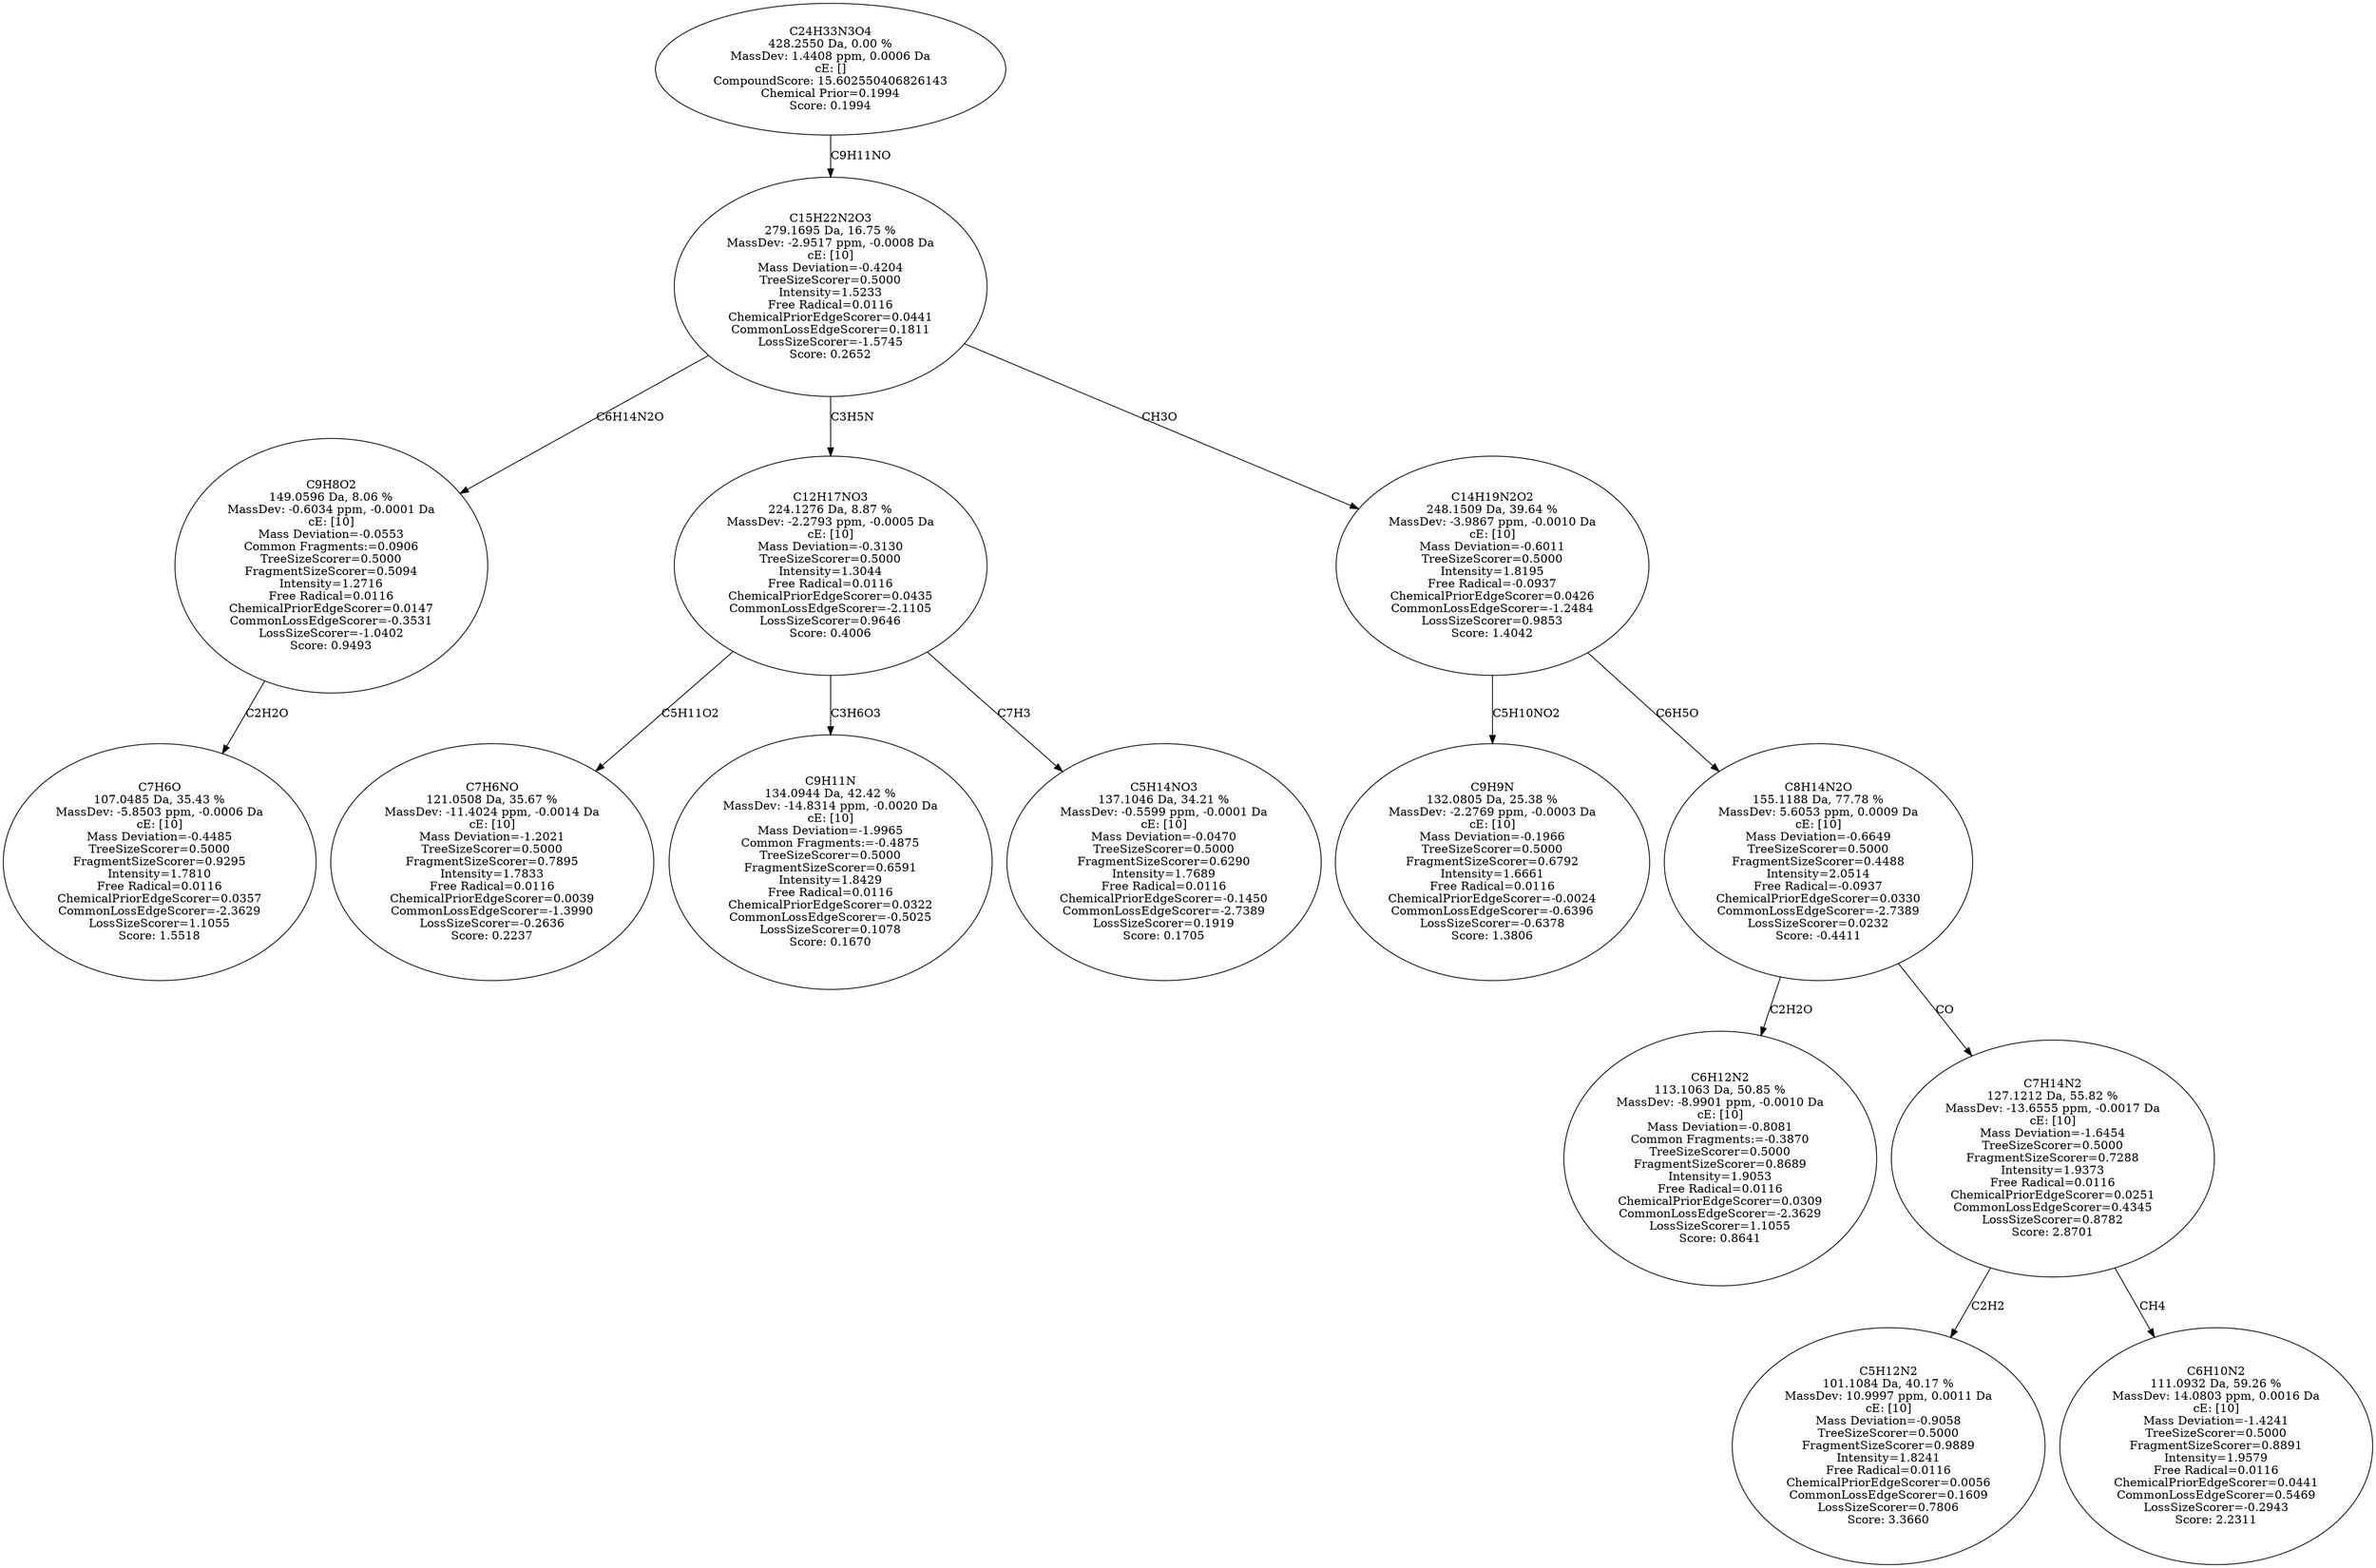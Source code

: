 strict digraph {
v1 [label="C7H6O\n107.0485 Da, 35.43 %\nMassDev: -5.8503 ppm, -0.0006 Da\ncE: [10]\nMass Deviation=-0.4485\nTreeSizeScorer=0.5000\nFragmentSizeScorer=0.9295\nIntensity=1.7810\nFree Radical=0.0116\nChemicalPriorEdgeScorer=0.0357\nCommonLossEdgeScorer=-2.3629\nLossSizeScorer=1.1055\nScore: 1.5518"];
v2 [label="C9H8O2\n149.0596 Da, 8.06 %\nMassDev: -0.6034 ppm, -0.0001 Da\ncE: [10]\nMass Deviation=-0.0553\nCommon Fragments:=0.0906\nTreeSizeScorer=0.5000\nFragmentSizeScorer=0.5094\nIntensity=1.2716\nFree Radical=0.0116\nChemicalPriorEdgeScorer=0.0147\nCommonLossEdgeScorer=-0.3531\nLossSizeScorer=-1.0402\nScore: 0.9493"];
v3 [label="C7H6NO\n121.0508 Da, 35.67 %\nMassDev: -11.4024 ppm, -0.0014 Da\ncE: [10]\nMass Deviation=-1.2021\nTreeSizeScorer=0.5000\nFragmentSizeScorer=0.7895\nIntensity=1.7833\nFree Radical=0.0116\nChemicalPriorEdgeScorer=0.0039\nCommonLossEdgeScorer=-1.3990\nLossSizeScorer=-0.2636\nScore: 0.2237"];
v4 [label="C9H11N\n134.0944 Da, 42.42 %\nMassDev: -14.8314 ppm, -0.0020 Da\ncE: [10]\nMass Deviation=-1.9965\nCommon Fragments:=-0.4875\nTreeSizeScorer=0.5000\nFragmentSizeScorer=0.6591\nIntensity=1.8429\nFree Radical=0.0116\nChemicalPriorEdgeScorer=0.0322\nCommonLossEdgeScorer=-0.5025\nLossSizeScorer=0.1078\nScore: 0.1670"];
v5 [label="C5H14NO3\n137.1046 Da, 34.21 %\nMassDev: -0.5599 ppm, -0.0001 Da\ncE: [10]\nMass Deviation=-0.0470\nTreeSizeScorer=0.5000\nFragmentSizeScorer=0.6290\nIntensity=1.7689\nFree Radical=0.0116\nChemicalPriorEdgeScorer=-0.1450\nCommonLossEdgeScorer=-2.7389\nLossSizeScorer=0.1919\nScore: 0.1705"];
v6 [label="C12H17NO3\n224.1276 Da, 8.87 %\nMassDev: -2.2793 ppm, -0.0005 Da\ncE: [10]\nMass Deviation=-0.3130\nTreeSizeScorer=0.5000\nIntensity=1.3044\nFree Radical=0.0116\nChemicalPriorEdgeScorer=0.0435\nCommonLossEdgeScorer=-2.1105\nLossSizeScorer=0.9646\nScore: 0.4006"];
v7 [label="C9H9N\n132.0805 Da, 25.38 %\nMassDev: -2.2769 ppm, -0.0003 Da\ncE: [10]\nMass Deviation=-0.1966\nTreeSizeScorer=0.5000\nFragmentSizeScorer=0.6792\nIntensity=1.6661\nFree Radical=0.0116\nChemicalPriorEdgeScorer=-0.0024\nCommonLossEdgeScorer=-0.6396\nLossSizeScorer=-0.6378\nScore: 1.3806"];
v8 [label="C6H12N2\n113.1063 Da, 50.85 %\nMassDev: -8.9901 ppm, -0.0010 Da\ncE: [10]\nMass Deviation=-0.8081\nCommon Fragments:=-0.3870\nTreeSizeScorer=0.5000\nFragmentSizeScorer=0.8689\nIntensity=1.9053\nFree Radical=0.0116\nChemicalPriorEdgeScorer=0.0309\nCommonLossEdgeScorer=-2.3629\nLossSizeScorer=1.1055\nScore: 0.8641"];
v9 [label="C5H12N2\n101.1084 Da, 40.17 %\nMassDev: 10.9997 ppm, 0.0011 Da\ncE: [10]\nMass Deviation=-0.9058\nTreeSizeScorer=0.5000\nFragmentSizeScorer=0.9889\nIntensity=1.8241\nFree Radical=0.0116\nChemicalPriorEdgeScorer=0.0056\nCommonLossEdgeScorer=0.1609\nLossSizeScorer=0.7806\nScore: 3.3660"];
v10 [label="C6H10N2\n111.0932 Da, 59.26 %\nMassDev: 14.0803 ppm, 0.0016 Da\ncE: [10]\nMass Deviation=-1.4241\nTreeSizeScorer=0.5000\nFragmentSizeScorer=0.8891\nIntensity=1.9579\nFree Radical=0.0116\nChemicalPriorEdgeScorer=0.0441\nCommonLossEdgeScorer=0.5469\nLossSizeScorer=-0.2943\nScore: 2.2311"];
v11 [label="C7H14N2\n127.1212 Da, 55.82 %\nMassDev: -13.6555 ppm, -0.0017 Da\ncE: [10]\nMass Deviation=-1.6454\nTreeSizeScorer=0.5000\nFragmentSizeScorer=0.7288\nIntensity=1.9373\nFree Radical=0.0116\nChemicalPriorEdgeScorer=0.0251\nCommonLossEdgeScorer=0.4345\nLossSizeScorer=0.8782\nScore: 2.8701"];
v12 [label="C8H14N2O\n155.1188 Da, 77.78 %\nMassDev: 5.6053 ppm, 0.0009 Da\ncE: [10]\nMass Deviation=-0.6649\nTreeSizeScorer=0.5000\nFragmentSizeScorer=0.4488\nIntensity=2.0514\nFree Radical=-0.0937\nChemicalPriorEdgeScorer=0.0330\nCommonLossEdgeScorer=-2.7389\nLossSizeScorer=0.0232\nScore: -0.4411"];
v13 [label="C14H19N2O2\n248.1509 Da, 39.64 %\nMassDev: -3.9867 ppm, -0.0010 Da\ncE: [10]\nMass Deviation=-0.6011\nTreeSizeScorer=0.5000\nIntensity=1.8195\nFree Radical=-0.0937\nChemicalPriorEdgeScorer=0.0426\nCommonLossEdgeScorer=-1.2484\nLossSizeScorer=0.9853\nScore: 1.4042"];
v14 [label="C15H22N2O3\n279.1695 Da, 16.75 %\nMassDev: -2.9517 ppm, -0.0008 Da\ncE: [10]\nMass Deviation=-0.4204\nTreeSizeScorer=0.5000\nIntensity=1.5233\nFree Radical=0.0116\nChemicalPriorEdgeScorer=0.0441\nCommonLossEdgeScorer=0.1811\nLossSizeScorer=-1.5745\nScore: 0.2652"];
v15 [label="C24H33N3O4\n428.2550 Da, 0.00 %\nMassDev: 1.4408 ppm, 0.0006 Da\ncE: []\nCompoundScore: 15.602550406826143\nChemical Prior=0.1994\nScore: 0.1994"];
v2 -> v1 [label="C2H2O"];
v14 -> v2 [label="C6H14N2O"];
v6 -> v3 [label="C5H11O2"];
v6 -> v4 [label="C3H6O3"];
v6 -> v5 [label="C7H3"];
v14 -> v6 [label="C3H5N"];
v13 -> v7 [label="C5H10NO2"];
v12 -> v8 [label="C2H2O"];
v11 -> v9 [label="C2H2"];
v11 -> v10 [label="CH4"];
v12 -> v11 [label="CO"];
v13 -> v12 [label="C6H5O"];
v14 -> v13 [label="CH3O"];
v15 -> v14 [label="C9H11NO"];
}